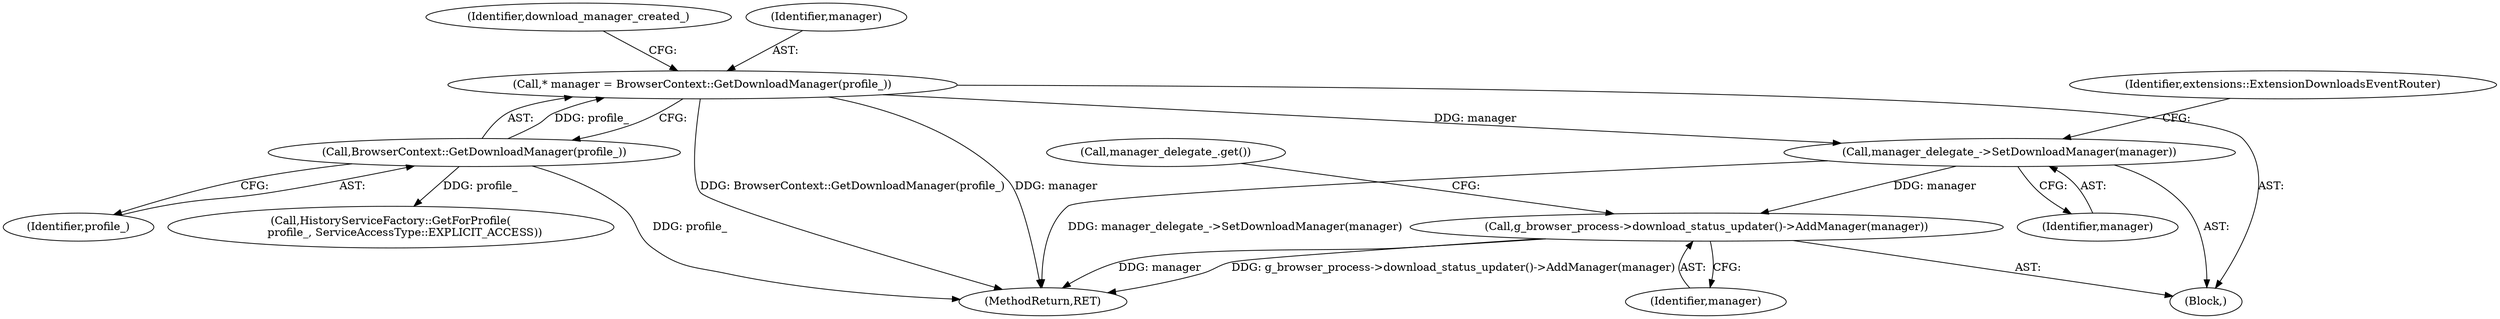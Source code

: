 digraph "0_Chrome_cbb2c0940d4e3914ccd74f6466ff4cb9e50e0e86_0@pointer" {
"1000103" [label="(Call,* manager = BrowserContext::GetDownloadManager(profile_))"];
"1000105" [label="(Call,BrowserContext::GetDownloadManager(profile_))"];
"1000127" [label="(Call,manager_delegate_->SetDownloadManager(manager))"];
"1000147" [label="(Call,g_browser_process->download_status_updater()->AddManager(manager))"];
"1000108" [label="(Identifier,download_manager_created_)"];
"1000151" [label="(MethodReturn,RET)"];
"1000127" [label="(Call,manager_delegate_->SetDownloadManager(manager))"];
"1000150" [label="(Call,manager_delegate_.get())"];
"1000103" [label="(Call,* manager = BrowserContext::GetDownloadManager(profile_))"];
"1000104" [label="(Identifier,manager)"];
"1000139" [label="(Call,HistoryServiceFactory::GetForProfile(\n        profile_, ServiceAccessType::EXPLICIT_ACCESS))"];
"1000128" [label="(Identifier,manager)"];
"1000101" [label="(Block,)"];
"1000148" [label="(Identifier,manager)"];
"1000147" [label="(Call,g_browser_process->download_status_updater()->AddManager(manager))"];
"1000105" [label="(Call,BrowserContext::GetDownloadManager(profile_))"];
"1000106" [label="(Identifier,profile_)"];
"1000131" [label="(Identifier,extensions::ExtensionDownloadsEventRouter)"];
"1000103" -> "1000101"  [label="AST: "];
"1000103" -> "1000105"  [label="CFG: "];
"1000104" -> "1000103"  [label="AST: "];
"1000105" -> "1000103"  [label="AST: "];
"1000108" -> "1000103"  [label="CFG: "];
"1000103" -> "1000151"  [label="DDG: manager"];
"1000103" -> "1000151"  [label="DDG: BrowserContext::GetDownloadManager(profile_)"];
"1000105" -> "1000103"  [label="DDG: profile_"];
"1000103" -> "1000127"  [label="DDG: manager"];
"1000105" -> "1000106"  [label="CFG: "];
"1000106" -> "1000105"  [label="AST: "];
"1000105" -> "1000151"  [label="DDG: profile_"];
"1000105" -> "1000139"  [label="DDG: profile_"];
"1000127" -> "1000101"  [label="AST: "];
"1000127" -> "1000128"  [label="CFG: "];
"1000128" -> "1000127"  [label="AST: "];
"1000131" -> "1000127"  [label="CFG: "];
"1000127" -> "1000151"  [label="DDG: manager_delegate_->SetDownloadManager(manager)"];
"1000127" -> "1000147"  [label="DDG: manager"];
"1000147" -> "1000101"  [label="AST: "];
"1000147" -> "1000148"  [label="CFG: "];
"1000148" -> "1000147"  [label="AST: "];
"1000150" -> "1000147"  [label="CFG: "];
"1000147" -> "1000151"  [label="DDG: manager"];
"1000147" -> "1000151"  [label="DDG: g_browser_process->download_status_updater()->AddManager(manager)"];
}
